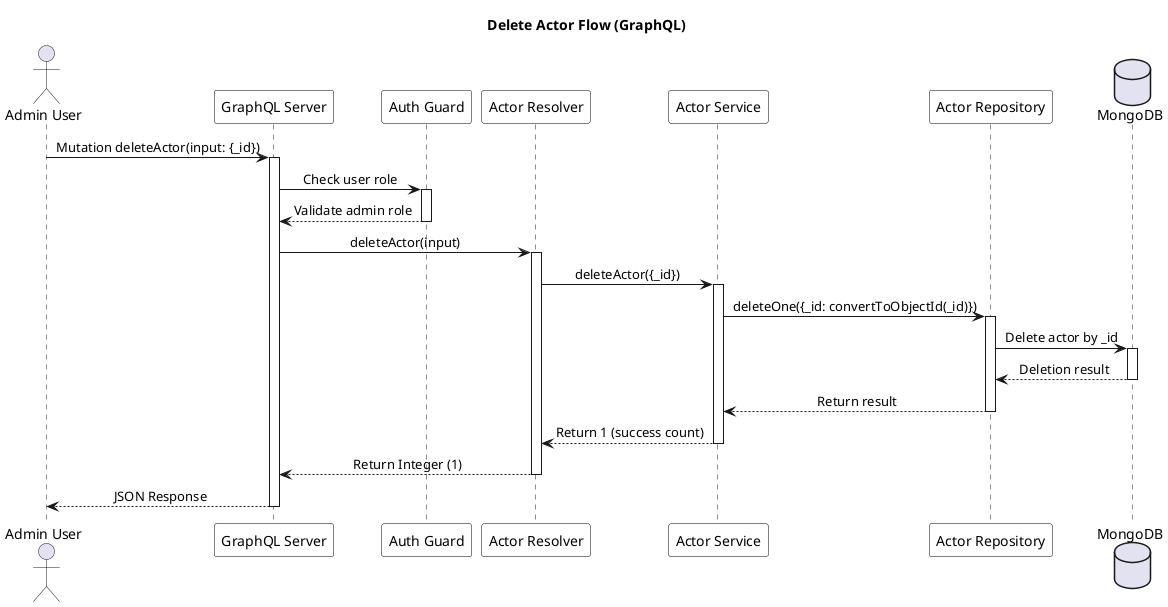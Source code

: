 @startuml Delete Actor Flow

skinparam SequenceMessageAlignment center
skinparam SequenceBoxBackgroundColor white
skinparam SequenceBoxBorderColor black
skinparam NoteBackgroundColor lightyellow
skinparam NoteBorderColor black
skinparam ParticipantBackgroundColor white
skinparam ParticipantBorderColor black

title Delete Actor Flow (GraphQL)

actor "Admin User" as Admin
participant "GraphQL Server" as GraphQL
participant "Auth Guard" as Auth
participant "Actor Resolver" as Resolver
participant "Actor Service" as Service
participant "Actor Repository" as Repository
database "MongoDB" as DB

Admin -> GraphQL : Mutation deleteActor(input: {_id})
activate GraphQL

GraphQL -> Auth : Check user role
activate Auth
Auth --> GraphQL : Validate admin role
deactivate Auth

GraphQL -> Resolver : deleteActor(input)
activate Resolver

Resolver -> Service : deleteActor({_id})
activate Service

Service -> Repository : deleteOne({_id: convertToObjectId(_id)})
activate Repository
Repository -> DB : Delete actor by _id
activate DB
DB --> Repository : Deletion result
deactivate DB
Repository --> Service : Return result
deactivate Repository

Service --> Resolver : Return 1 (success count)
deactivate Service

Resolver --> GraphQL : Return Integer (1)
deactivate Resolver

GraphQL --> Admin : JSON Response
deactivate GraphQL

@enduml 